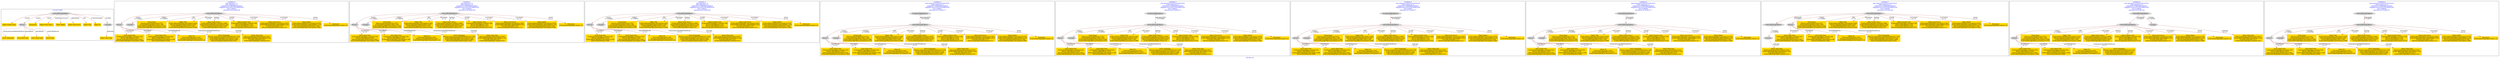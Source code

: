 digraph n0 {
fontcolor="blue"
remincross="true"
label="s02-dma.csv"
subgraph cluster_0 {
label="1-correct model"
n2[style="filled",color="white",fillcolor="lightgray",label="CulturalHeritageObject1"];
n3[shape="plaintext",style="filled",fillcolor="gold",label="Object Earliest Date"];
n4[style="filled",color="white",fillcolor="lightgray",label="Person1"];
n5[shape="plaintext",style="filled",fillcolor="gold",label="dimensions"];
n6[shape="plaintext",style="filled",fillcolor="gold",label="Object Facet Value 1"];
n7[shape="plaintext",style="filled",fillcolor="gold",label="Object Rights"];
n8[shape="plaintext",style="filled",fillcolor="gold",label="Object Link Source"];
n9[shape="plaintext",style="filled",fillcolor="gold",label="Object Title"];
n10[shape="plaintext",style="filled",fillcolor="gold",label="Object ID"];
n11[style="filled",color="white",fillcolor="lightgray",label="Concept2"];
n12[shape="plaintext",style="filled",fillcolor="gold",label="Artist Nationality"];
n13[shape="plaintext",style="filled",fillcolor="gold",label="Artist Birth Date"];
n14[shape="plaintext",style="filled",fillcolor="gold",label="Artist Death Date"];
n15[shape="plaintext",style="filled",fillcolor="gold",label="Artist Name"];
n16[shape="plaintext",style="filled",fillcolor="gold",label="Object Work Type"];
}
subgraph cluster_1 {
label="candidate 0\nlink coherence:1.0\nnode coherence:1.0\nconfidence:0.5188343901848432\nmapping score:0.6312781300616144\ncost:13.99222\n-precision:0.64-recall:0.64"
n18[style="filled",color="white",fillcolor="lightgray",label="CulturalHeritageObject1"];
n19[style="filled",color="white",fillcolor="lightgray",label="Person1"];
n20[style="filled",color="white",fillcolor="lightgray",label="Concept1"];
n21[shape="plaintext",style="filled",fillcolor="gold",label="Artist Name\n[Person,nameOfThePerson,0.575]\n[CulturalHeritageObject,title,0.186]\n[CulturalHeritageObject,description,0.166]\n[CulturalHeritageObject,provenance,0.072]"];
n22[shape="plaintext",style="filled",fillcolor="gold",label="Artist Death Date\n[CulturalHeritageObject,created,0.418]\n[Person,dateOfDeath,0.403]\n[Person,biographicalInformation,0.091]\n[CulturalHeritageObject,description,0.088]"];
n23[shape="plaintext",style="filled",fillcolor="gold",label="Object Title\n[CulturalHeritageObject,description,0.445]\n[Person,biographicalInformation,0.322]\n[CulturalHeritageObject,title,0.164]\n[CulturalHeritageObject,provenance,0.069]"];
n24[shape="plaintext",style="filled",fillcolor="gold",label="Object Facet Value 1\n[CulturalHeritageObject,medium,0.869]\n[CulturalHeritageObject,description,0.124]\n[Person,biographicalInformation,0.007]\n[CulturalHeritageObject,extent,0.0]"];
n25[shape="plaintext",style="filled",fillcolor="gold",label="Object Work Type\n[Person,biographicalInformation,0.657]\n[CulturalHeritageObject,description,0.322]\n[Concept,prefLabel,0.011]\n[CulturalHeritageObject,medium,0.01]"];
n26[shape="plaintext",style="filled",fillcolor="gold",label="Object Earliest Date\n[CulturalHeritageObject,created,0.706]\n[Person,dateOfBirth,0.147]\n[Person,dateOfDeath,0.076]\n[Person,biographicalInformation,0.072]"];
n27[shape="plaintext",style="filled",fillcolor="gold",label="Object Link Source\n[CulturalHeritageObject,provenance,0.561]\n[CulturalHeritageObject,rightsHolder,0.201]\n[Concept,prefLabel,0.127]\n[Person,biographicalInformation,0.11]"];
n28[shape="plaintext",style="filled",fillcolor="gold",label="Artist Birth Date\n[CulturalHeritageObject,created,0.54]\n[Person,dateOfBirth,0.214]\n[CulturalHeritageObject,description,0.149]\n[Person,dateOfDeath,0.096]"];
n29[shape="plaintext",style="filled",fillcolor="gold",label="Object Rights\n[CulturalHeritageObject,provenance,0.679]\n[CulturalHeritageObject,rightsHolder,0.124]\n[Person,biographicalInformation,0.108]\n[CulturalHeritageObject,description,0.089]"];
n30[shape="plaintext",style="filled",fillcolor="gold",label="dimensions\n[CulturalHeritageObject,extent,1.0]"];
n31[shape="plaintext",style="filled",fillcolor="gold",label="Object ID\n[Document,classLink,0.425]\n[Person,nameOfThePerson,0.425]\n[CulturalHeritageObject,description,0.15]"];
n32[shape="plaintext",style="filled",fillcolor="gold",label="Artist Nationality\n[Person,countryAssociatedWithThePerson,0.726]\n[CulturalHeritageObject,provenance,0.114]\n[CulturalHeritageObject,description,0.096]\n[Person,biographicalInformation,0.063]"];
}
subgraph cluster_2 {
label="candidate 1\nlink coherence:1.0\nnode coherence:1.0\nconfidence:0.5188343901848432\nmapping score:0.6312781300616144\ncost:13.99226\n-precision:0.64-recall:0.64"
n34[style="filled",color="white",fillcolor="lightgray",label="CulturalHeritageObject1"];
n35[style="filled",color="white",fillcolor="lightgray",label="Person1"];
n36[style="filled",color="white",fillcolor="lightgray",label="Concept2"];
n37[shape="plaintext",style="filled",fillcolor="gold",label="Artist Name\n[Person,nameOfThePerson,0.575]\n[CulturalHeritageObject,title,0.186]\n[CulturalHeritageObject,description,0.166]\n[CulturalHeritageObject,provenance,0.072]"];
n38[shape="plaintext",style="filled",fillcolor="gold",label="Artist Death Date\n[CulturalHeritageObject,created,0.418]\n[Person,dateOfDeath,0.403]\n[Person,biographicalInformation,0.091]\n[CulturalHeritageObject,description,0.088]"];
n39[shape="plaintext",style="filled",fillcolor="gold",label="Object Title\n[CulturalHeritageObject,description,0.445]\n[Person,biographicalInformation,0.322]\n[CulturalHeritageObject,title,0.164]\n[CulturalHeritageObject,provenance,0.069]"];
n40[shape="plaintext",style="filled",fillcolor="gold",label="Object Facet Value 1\n[CulturalHeritageObject,medium,0.869]\n[CulturalHeritageObject,description,0.124]\n[Person,biographicalInformation,0.007]\n[CulturalHeritageObject,extent,0.0]"];
n41[shape="plaintext",style="filled",fillcolor="gold",label="Object Work Type\n[Person,biographicalInformation,0.657]\n[CulturalHeritageObject,description,0.322]\n[Concept,prefLabel,0.011]\n[CulturalHeritageObject,medium,0.01]"];
n42[shape="plaintext",style="filled",fillcolor="gold",label="Object Earliest Date\n[CulturalHeritageObject,created,0.706]\n[Person,dateOfBirth,0.147]\n[Person,dateOfDeath,0.076]\n[Person,biographicalInformation,0.072]"];
n43[shape="plaintext",style="filled",fillcolor="gold",label="Object Link Source\n[CulturalHeritageObject,provenance,0.561]\n[CulturalHeritageObject,rightsHolder,0.201]\n[Concept,prefLabel,0.127]\n[Person,biographicalInformation,0.11]"];
n44[shape="plaintext",style="filled",fillcolor="gold",label="Artist Birth Date\n[CulturalHeritageObject,created,0.54]\n[Person,dateOfBirth,0.214]\n[CulturalHeritageObject,description,0.149]\n[Person,dateOfDeath,0.096]"];
n45[shape="plaintext",style="filled",fillcolor="gold",label="Object Rights\n[CulturalHeritageObject,provenance,0.679]\n[CulturalHeritageObject,rightsHolder,0.124]\n[Person,biographicalInformation,0.108]\n[CulturalHeritageObject,description,0.089]"];
n46[shape="plaintext",style="filled",fillcolor="gold",label="dimensions\n[CulturalHeritageObject,extent,1.0]"];
n47[shape="plaintext",style="filled",fillcolor="gold",label="Object ID\n[Document,classLink,0.425]\n[Person,nameOfThePerson,0.425]\n[CulturalHeritageObject,description,0.15]"];
n48[shape="plaintext",style="filled",fillcolor="gold",label="Artist Nationality\n[Person,countryAssociatedWithThePerson,0.726]\n[CulturalHeritageObject,provenance,0.114]\n[CulturalHeritageObject,description,0.096]\n[Person,biographicalInformation,0.063]"];
}
subgraph cluster_3 {
label="candidate 2\nlink coherence:1.0\nnode coherence:1.0\nconfidence:0.5188343901848432\nmapping score:0.6312781300616144\ncost:13.99231\n-precision:0.64-recall:0.64"
n50[style="filled",color="white",fillcolor="lightgray",label="CulturalHeritageObject1"];
n51[style="filled",color="white",fillcolor="lightgray",label="Person2"];
n52[style="filled",color="white",fillcolor="lightgray",label="Concept1"];
n53[shape="plaintext",style="filled",fillcolor="gold",label="Artist Name\n[Person,nameOfThePerson,0.575]\n[CulturalHeritageObject,title,0.186]\n[CulturalHeritageObject,description,0.166]\n[CulturalHeritageObject,provenance,0.072]"];
n54[shape="plaintext",style="filled",fillcolor="gold",label="Object Title\n[CulturalHeritageObject,description,0.445]\n[Person,biographicalInformation,0.322]\n[CulturalHeritageObject,title,0.164]\n[CulturalHeritageObject,provenance,0.069]"];
n55[shape="plaintext",style="filled",fillcolor="gold",label="Object Facet Value 1\n[CulturalHeritageObject,medium,0.869]\n[CulturalHeritageObject,description,0.124]\n[Person,biographicalInformation,0.007]\n[CulturalHeritageObject,extent,0.0]"];
n56[shape="plaintext",style="filled",fillcolor="gold",label="Object Work Type\n[Person,biographicalInformation,0.657]\n[CulturalHeritageObject,description,0.322]\n[Concept,prefLabel,0.011]\n[CulturalHeritageObject,medium,0.01]"];
n57[shape="plaintext",style="filled",fillcolor="gold",label="Object Earliest Date\n[CulturalHeritageObject,created,0.706]\n[Person,dateOfBirth,0.147]\n[Person,dateOfDeath,0.076]\n[Person,biographicalInformation,0.072]"];
n58[shape="plaintext",style="filled",fillcolor="gold",label="Object Link Source\n[CulturalHeritageObject,provenance,0.561]\n[CulturalHeritageObject,rightsHolder,0.201]\n[Concept,prefLabel,0.127]\n[Person,biographicalInformation,0.11]"];
n59[shape="plaintext",style="filled",fillcolor="gold",label="Artist Birth Date\n[CulturalHeritageObject,created,0.54]\n[Person,dateOfBirth,0.214]\n[CulturalHeritageObject,description,0.149]\n[Person,dateOfDeath,0.096]"];
n60[shape="plaintext",style="filled",fillcolor="gold",label="Object Rights\n[CulturalHeritageObject,provenance,0.679]\n[CulturalHeritageObject,rightsHolder,0.124]\n[Person,biographicalInformation,0.108]\n[CulturalHeritageObject,description,0.089]"];
n61[shape="plaintext",style="filled",fillcolor="gold",label="Artist Death Date\n[CulturalHeritageObject,created,0.418]\n[Person,dateOfDeath,0.403]\n[Person,biographicalInformation,0.091]\n[CulturalHeritageObject,description,0.088]"];
n62[shape="plaintext",style="filled",fillcolor="gold",label="dimensions\n[CulturalHeritageObject,extent,1.0]"];
n63[shape="plaintext",style="filled",fillcolor="gold",label="Object ID\n[Document,classLink,0.425]\n[Person,nameOfThePerson,0.425]\n[CulturalHeritageObject,description,0.15]"];
n64[shape="plaintext",style="filled",fillcolor="gold",label="Artist Nationality\n[Person,countryAssociatedWithThePerson,0.726]\n[CulturalHeritageObject,provenance,0.114]\n[CulturalHeritageObject,description,0.096]\n[Person,biographicalInformation,0.063]"];
}
subgraph cluster_4 {
label="candidate 3\nlink coherence:0.9333333333333333\nnode coherence:1.0\nconfidence:0.5188343901848432\nmapping score:0.6312781300616144\ncost:14.98021\n-precision:0.67-recall:0.71"
n66[style="filled",color="white",fillcolor="lightgray",label="CulturalHeritageObject1"];
n67[style="filled",color="white",fillcolor="lightgray",label="Person1"];
n68[style="filled",color="white",fillcolor="lightgray",label="Concept1"];
n69[style="filled",color="white",fillcolor="lightgray",label="EuropeanaAggregation1"];
n70[shape="plaintext",style="filled",fillcolor="gold",label="Artist Name\n[Person,nameOfThePerson,0.575]\n[CulturalHeritageObject,title,0.186]\n[CulturalHeritageObject,description,0.166]\n[CulturalHeritageObject,provenance,0.072]"];
n71[shape="plaintext",style="filled",fillcolor="gold",label="Artist Death Date\n[CulturalHeritageObject,created,0.418]\n[Person,dateOfDeath,0.403]\n[Person,biographicalInformation,0.091]\n[CulturalHeritageObject,description,0.088]"];
n72[shape="plaintext",style="filled",fillcolor="gold",label="Object Title\n[CulturalHeritageObject,description,0.445]\n[Person,biographicalInformation,0.322]\n[CulturalHeritageObject,title,0.164]\n[CulturalHeritageObject,provenance,0.069]"];
n73[shape="plaintext",style="filled",fillcolor="gold",label="Object Facet Value 1\n[CulturalHeritageObject,medium,0.869]\n[CulturalHeritageObject,description,0.124]\n[Person,biographicalInformation,0.007]\n[CulturalHeritageObject,extent,0.0]"];
n74[shape="plaintext",style="filled",fillcolor="gold",label="Object Work Type\n[Person,biographicalInformation,0.657]\n[CulturalHeritageObject,description,0.322]\n[Concept,prefLabel,0.011]\n[CulturalHeritageObject,medium,0.01]"];
n75[shape="plaintext",style="filled",fillcolor="gold",label="Object Earliest Date\n[CulturalHeritageObject,created,0.706]\n[Person,dateOfBirth,0.147]\n[Person,dateOfDeath,0.076]\n[Person,biographicalInformation,0.072]"];
n76[shape="plaintext",style="filled",fillcolor="gold",label="Object Link Source\n[CulturalHeritageObject,provenance,0.561]\n[CulturalHeritageObject,rightsHolder,0.201]\n[Concept,prefLabel,0.127]\n[Person,biographicalInformation,0.11]"];
n77[shape="plaintext",style="filled",fillcolor="gold",label="Artist Birth Date\n[CulturalHeritageObject,created,0.54]\n[Person,dateOfBirth,0.214]\n[CulturalHeritageObject,description,0.149]\n[Person,dateOfDeath,0.096]"];
n78[shape="plaintext",style="filled",fillcolor="gold",label="Object Rights\n[CulturalHeritageObject,provenance,0.679]\n[CulturalHeritageObject,rightsHolder,0.124]\n[Person,biographicalInformation,0.108]\n[CulturalHeritageObject,description,0.089]"];
n79[shape="plaintext",style="filled",fillcolor="gold",label="dimensions\n[CulturalHeritageObject,extent,1.0]"];
n80[shape="plaintext",style="filled",fillcolor="gold",label="Object ID\n[Document,classLink,0.425]\n[Person,nameOfThePerson,0.425]\n[CulturalHeritageObject,description,0.15]"];
n81[shape="plaintext",style="filled",fillcolor="gold",label="Artist Nationality\n[Person,countryAssociatedWithThePerson,0.726]\n[CulturalHeritageObject,provenance,0.114]\n[CulturalHeritageObject,description,0.096]\n[Person,biographicalInformation,0.063]"];
}
subgraph cluster_5 {
label="candidate 4\nlink coherence:0.9333333333333333\nnode coherence:1.0\nconfidence:0.5188343901848432\nmapping score:0.6312781300616144\ncost:14.98021\n-precision:0.67-recall:0.71"
n83[style="filled",color="white",fillcolor="lightgray",label="CulturalHeritageObject1"];
n84[style="filled",color="white",fillcolor="lightgray",label="Person1"];
n85[style="filled",color="white",fillcolor="lightgray",label="Concept2"];
n86[style="filled",color="white",fillcolor="lightgray",label="EuropeanaAggregation1"];
n87[shape="plaintext",style="filled",fillcolor="gold",label="Artist Name\n[Person,nameOfThePerson,0.575]\n[CulturalHeritageObject,title,0.186]\n[CulturalHeritageObject,description,0.166]\n[CulturalHeritageObject,provenance,0.072]"];
n88[shape="plaintext",style="filled",fillcolor="gold",label="Artist Death Date\n[CulturalHeritageObject,created,0.418]\n[Person,dateOfDeath,0.403]\n[Person,biographicalInformation,0.091]\n[CulturalHeritageObject,description,0.088]"];
n89[shape="plaintext",style="filled",fillcolor="gold",label="Object Title\n[CulturalHeritageObject,description,0.445]\n[Person,biographicalInformation,0.322]\n[CulturalHeritageObject,title,0.164]\n[CulturalHeritageObject,provenance,0.069]"];
n90[shape="plaintext",style="filled",fillcolor="gold",label="Object Facet Value 1\n[CulturalHeritageObject,medium,0.869]\n[CulturalHeritageObject,description,0.124]\n[Person,biographicalInformation,0.007]\n[CulturalHeritageObject,extent,0.0]"];
n91[shape="plaintext",style="filled",fillcolor="gold",label="Object Work Type\n[Person,biographicalInformation,0.657]\n[CulturalHeritageObject,description,0.322]\n[Concept,prefLabel,0.011]\n[CulturalHeritageObject,medium,0.01]"];
n92[shape="plaintext",style="filled",fillcolor="gold",label="Object Earliest Date\n[CulturalHeritageObject,created,0.706]\n[Person,dateOfBirth,0.147]\n[Person,dateOfDeath,0.076]\n[Person,biographicalInformation,0.072]"];
n93[shape="plaintext",style="filled",fillcolor="gold",label="Object Link Source\n[CulturalHeritageObject,provenance,0.561]\n[CulturalHeritageObject,rightsHolder,0.201]\n[Concept,prefLabel,0.127]\n[Person,biographicalInformation,0.11]"];
n94[shape="plaintext",style="filled",fillcolor="gold",label="Artist Birth Date\n[CulturalHeritageObject,created,0.54]\n[Person,dateOfBirth,0.214]\n[CulturalHeritageObject,description,0.149]\n[Person,dateOfDeath,0.096]"];
n95[shape="plaintext",style="filled",fillcolor="gold",label="Object Rights\n[CulturalHeritageObject,provenance,0.679]\n[CulturalHeritageObject,rightsHolder,0.124]\n[Person,biographicalInformation,0.108]\n[CulturalHeritageObject,description,0.089]"];
n96[shape="plaintext",style="filled",fillcolor="gold",label="dimensions\n[CulturalHeritageObject,extent,1.0]"];
n97[shape="plaintext",style="filled",fillcolor="gold",label="Object ID\n[Document,classLink,0.425]\n[Person,nameOfThePerson,0.425]\n[CulturalHeritageObject,description,0.15]"];
n98[shape="plaintext",style="filled",fillcolor="gold",label="Artist Nationality\n[Person,countryAssociatedWithThePerson,0.726]\n[CulturalHeritageObject,provenance,0.114]\n[CulturalHeritageObject,description,0.096]\n[Person,biographicalInformation,0.063]"];
}
subgraph cluster_6 {
label="candidate 5\nlink coherence:0.9333333333333333\nnode coherence:1.0\nconfidence:0.5188343901848432\nmapping score:0.6312781300616144\ncost:14.9803\n-precision:0.67-recall:0.71"
n100[style="filled",color="white",fillcolor="lightgray",label="CulturalHeritageObject1"];
n101[style="filled",color="white",fillcolor="lightgray",label="Person2"];
n102[style="filled",color="white",fillcolor="lightgray",label="Concept1"];
n103[style="filled",color="white",fillcolor="lightgray",label="EuropeanaAggregation1"];
n104[shape="plaintext",style="filled",fillcolor="gold",label="Artist Name\n[Person,nameOfThePerson,0.575]\n[CulturalHeritageObject,title,0.186]\n[CulturalHeritageObject,description,0.166]\n[CulturalHeritageObject,provenance,0.072]"];
n105[shape="plaintext",style="filled",fillcolor="gold",label="Object Title\n[CulturalHeritageObject,description,0.445]\n[Person,biographicalInformation,0.322]\n[CulturalHeritageObject,title,0.164]\n[CulturalHeritageObject,provenance,0.069]"];
n106[shape="plaintext",style="filled",fillcolor="gold",label="Object Facet Value 1\n[CulturalHeritageObject,medium,0.869]\n[CulturalHeritageObject,description,0.124]\n[Person,biographicalInformation,0.007]\n[CulturalHeritageObject,extent,0.0]"];
n107[shape="plaintext",style="filled",fillcolor="gold",label="Object Work Type\n[Person,biographicalInformation,0.657]\n[CulturalHeritageObject,description,0.322]\n[Concept,prefLabel,0.011]\n[CulturalHeritageObject,medium,0.01]"];
n108[shape="plaintext",style="filled",fillcolor="gold",label="Object Earliest Date\n[CulturalHeritageObject,created,0.706]\n[Person,dateOfBirth,0.147]\n[Person,dateOfDeath,0.076]\n[Person,biographicalInformation,0.072]"];
n109[shape="plaintext",style="filled",fillcolor="gold",label="Object Link Source\n[CulturalHeritageObject,provenance,0.561]\n[CulturalHeritageObject,rightsHolder,0.201]\n[Concept,prefLabel,0.127]\n[Person,biographicalInformation,0.11]"];
n110[shape="plaintext",style="filled",fillcolor="gold",label="Artist Birth Date\n[CulturalHeritageObject,created,0.54]\n[Person,dateOfBirth,0.214]\n[CulturalHeritageObject,description,0.149]\n[Person,dateOfDeath,0.096]"];
n111[shape="plaintext",style="filled",fillcolor="gold",label="Object Rights\n[CulturalHeritageObject,provenance,0.679]\n[CulturalHeritageObject,rightsHolder,0.124]\n[Person,biographicalInformation,0.108]\n[CulturalHeritageObject,description,0.089]"];
n112[shape="plaintext",style="filled",fillcolor="gold",label="Artist Death Date\n[CulturalHeritageObject,created,0.418]\n[Person,dateOfDeath,0.403]\n[Person,biographicalInformation,0.091]\n[CulturalHeritageObject,description,0.088]"];
n113[shape="plaintext",style="filled",fillcolor="gold",label="dimensions\n[CulturalHeritageObject,extent,1.0]"];
n114[shape="plaintext",style="filled",fillcolor="gold",label="Object ID\n[Document,classLink,0.425]\n[Person,nameOfThePerson,0.425]\n[CulturalHeritageObject,description,0.15]"];
n115[shape="plaintext",style="filled",fillcolor="gold",label="Artist Nationality\n[Person,countryAssociatedWithThePerson,0.726]\n[CulturalHeritageObject,provenance,0.114]\n[CulturalHeritageObject,description,0.096]\n[Person,biographicalInformation,0.063]"];
}
subgraph cluster_7 {
label="candidate 6\nlink coherence:0.9333333333333333\nnode coherence:1.0\nconfidence:0.5188343901848432\nmapping score:0.6312781300616144\ncost:14.98209\n-precision:0.67-recall:0.71"
n117[style="filled",color="white",fillcolor="lightgray",label="CulturalHeritageObject1"];
n118[style="filled",color="white",fillcolor="lightgray",label="Person1"];
n119[style="filled",color="white",fillcolor="lightgray",label="Concept1"];
n120[style="filled",color="white",fillcolor="lightgray",label="CulturalHeritageObject2"];
n121[shape="plaintext",style="filled",fillcolor="gold",label="Artist Name\n[Person,nameOfThePerson,0.575]\n[CulturalHeritageObject,title,0.186]\n[CulturalHeritageObject,description,0.166]\n[CulturalHeritageObject,provenance,0.072]"];
n122[shape="plaintext",style="filled",fillcolor="gold",label="Artist Death Date\n[CulturalHeritageObject,created,0.418]\n[Person,dateOfDeath,0.403]\n[Person,biographicalInformation,0.091]\n[CulturalHeritageObject,description,0.088]"];
n123[shape="plaintext",style="filled",fillcolor="gold",label="Object Title\n[CulturalHeritageObject,description,0.445]\n[Person,biographicalInformation,0.322]\n[CulturalHeritageObject,title,0.164]\n[CulturalHeritageObject,provenance,0.069]"];
n124[shape="plaintext",style="filled",fillcolor="gold",label="Object Facet Value 1\n[CulturalHeritageObject,medium,0.869]\n[CulturalHeritageObject,description,0.124]\n[Person,biographicalInformation,0.007]\n[CulturalHeritageObject,extent,0.0]"];
n125[shape="plaintext",style="filled",fillcolor="gold",label="Object Work Type\n[Person,biographicalInformation,0.657]\n[CulturalHeritageObject,description,0.322]\n[Concept,prefLabel,0.011]\n[CulturalHeritageObject,medium,0.01]"];
n126[shape="plaintext",style="filled",fillcolor="gold",label="Object Earliest Date\n[CulturalHeritageObject,created,0.706]\n[Person,dateOfBirth,0.147]\n[Person,dateOfDeath,0.076]\n[Person,biographicalInformation,0.072]"];
n127[shape="plaintext",style="filled",fillcolor="gold",label="Object Link Source\n[CulturalHeritageObject,provenance,0.561]\n[CulturalHeritageObject,rightsHolder,0.201]\n[Concept,prefLabel,0.127]\n[Person,biographicalInformation,0.11]"];
n128[shape="plaintext",style="filled",fillcolor="gold",label="Artist Birth Date\n[CulturalHeritageObject,created,0.54]\n[Person,dateOfBirth,0.214]\n[CulturalHeritageObject,description,0.149]\n[Person,dateOfDeath,0.096]"];
n129[shape="plaintext",style="filled",fillcolor="gold",label="Object Rights\n[CulturalHeritageObject,provenance,0.679]\n[CulturalHeritageObject,rightsHolder,0.124]\n[Person,biographicalInformation,0.108]\n[CulturalHeritageObject,description,0.089]"];
n130[shape="plaintext",style="filled",fillcolor="gold",label="dimensions\n[CulturalHeritageObject,extent,1.0]"];
n131[shape="plaintext",style="filled",fillcolor="gold",label="Object ID\n[Document,classLink,0.425]\n[Person,nameOfThePerson,0.425]\n[CulturalHeritageObject,description,0.15]"];
n132[shape="plaintext",style="filled",fillcolor="gold",label="Artist Nationality\n[Person,countryAssociatedWithThePerson,0.726]\n[CulturalHeritageObject,provenance,0.114]\n[CulturalHeritageObject,description,0.096]\n[Person,biographicalInformation,0.063]"];
}
subgraph cluster_8 {
label="candidate 7\nlink coherence:0.9333333333333333\nnode coherence:1.0\nconfidence:0.5188343901848432\nmapping score:0.6312781300616144\ncost:14.98209\n-precision:0.6-recall:0.64"
n134[style="filled",color="white",fillcolor="lightgray",label="CulturalHeritageObject1"];
n135[style="filled",color="white",fillcolor="lightgray",label="CulturalHeritageObject2"];
n136[style="filled",color="white",fillcolor="lightgray",label="Person1"];
n137[style="filled",color="white",fillcolor="lightgray",label="Concept1"];
n138[shape="plaintext",style="filled",fillcolor="gold",label="Artist Name\n[Person,nameOfThePerson,0.575]\n[CulturalHeritageObject,title,0.186]\n[CulturalHeritageObject,description,0.166]\n[CulturalHeritageObject,provenance,0.072]"];
n139[shape="plaintext",style="filled",fillcolor="gold",label="Artist Death Date\n[CulturalHeritageObject,created,0.418]\n[Person,dateOfDeath,0.403]\n[Person,biographicalInformation,0.091]\n[CulturalHeritageObject,description,0.088]"];
n140[shape="plaintext",style="filled",fillcolor="gold",label="Object Title\n[CulturalHeritageObject,description,0.445]\n[Person,biographicalInformation,0.322]\n[CulturalHeritageObject,title,0.164]\n[CulturalHeritageObject,provenance,0.069]"];
n141[shape="plaintext",style="filled",fillcolor="gold",label="Object Facet Value 1\n[CulturalHeritageObject,medium,0.869]\n[CulturalHeritageObject,description,0.124]\n[Person,biographicalInformation,0.007]\n[CulturalHeritageObject,extent,0.0]"];
n142[shape="plaintext",style="filled",fillcolor="gold",label="Object Work Type\n[Person,biographicalInformation,0.657]\n[CulturalHeritageObject,description,0.322]\n[Concept,prefLabel,0.011]\n[CulturalHeritageObject,medium,0.01]"];
n143[shape="plaintext",style="filled",fillcolor="gold",label="Object Earliest Date\n[CulturalHeritageObject,created,0.706]\n[Person,dateOfBirth,0.147]\n[Person,dateOfDeath,0.076]\n[Person,biographicalInformation,0.072]"];
n144[shape="plaintext",style="filled",fillcolor="gold",label="Object Link Source\n[CulturalHeritageObject,provenance,0.561]\n[CulturalHeritageObject,rightsHolder,0.201]\n[Concept,prefLabel,0.127]\n[Person,biographicalInformation,0.11]"];
n145[shape="plaintext",style="filled",fillcolor="gold",label="Artist Birth Date\n[CulturalHeritageObject,created,0.54]\n[Person,dateOfBirth,0.214]\n[CulturalHeritageObject,description,0.149]\n[Person,dateOfDeath,0.096]"];
n146[shape="plaintext",style="filled",fillcolor="gold",label="Object Rights\n[CulturalHeritageObject,provenance,0.679]\n[CulturalHeritageObject,rightsHolder,0.124]\n[Person,biographicalInformation,0.108]\n[CulturalHeritageObject,description,0.089]"];
n147[shape="plaintext",style="filled",fillcolor="gold",label="dimensions\n[CulturalHeritageObject,extent,1.0]"];
n148[shape="plaintext",style="filled",fillcolor="gold",label="Object ID\n[Document,classLink,0.425]\n[Person,nameOfThePerson,0.425]\n[CulturalHeritageObject,description,0.15]"];
n149[shape="plaintext",style="filled",fillcolor="gold",label="Artist Nationality\n[Person,countryAssociatedWithThePerson,0.726]\n[CulturalHeritageObject,provenance,0.114]\n[CulturalHeritageObject,description,0.096]\n[Person,biographicalInformation,0.063]"];
}
subgraph cluster_9 {
label="candidate 8\nlink coherence:0.9333333333333333\nnode coherence:1.0\nconfidence:0.5188343901848432\nmapping score:0.6312781300616144\ncost:14.98209\n-precision:0.6-recall:0.64"
n151[style="filled",color="white",fillcolor="lightgray",label="CulturalHeritageObject1"];
n152[style="filled",color="white",fillcolor="lightgray",label="Person1"];
n153[style="filled",color="white",fillcolor="lightgray",label="CulturalHeritageObject2"];
n154[style="filled",color="white",fillcolor="lightgray",label="Concept1"];
n155[shape="plaintext",style="filled",fillcolor="gold",label="Artist Name\n[Person,nameOfThePerson,0.575]\n[CulturalHeritageObject,title,0.186]\n[CulturalHeritageObject,description,0.166]\n[CulturalHeritageObject,provenance,0.072]"];
n156[shape="plaintext",style="filled",fillcolor="gold",label="Artist Death Date\n[CulturalHeritageObject,created,0.418]\n[Person,dateOfDeath,0.403]\n[Person,biographicalInformation,0.091]\n[CulturalHeritageObject,description,0.088]"];
n157[shape="plaintext",style="filled",fillcolor="gold",label="Object Title\n[CulturalHeritageObject,description,0.445]\n[Person,biographicalInformation,0.322]\n[CulturalHeritageObject,title,0.164]\n[CulturalHeritageObject,provenance,0.069]"];
n158[shape="plaintext",style="filled",fillcolor="gold",label="Object Facet Value 1\n[CulturalHeritageObject,medium,0.869]\n[CulturalHeritageObject,description,0.124]\n[Person,biographicalInformation,0.007]\n[CulturalHeritageObject,extent,0.0]"];
n159[shape="plaintext",style="filled",fillcolor="gold",label="Object Work Type\n[Person,biographicalInformation,0.657]\n[CulturalHeritageObject,description,0.322]\n[Concept,prefLabel,0.011]\n[CulturalHeritageObject,medium,0.01]"];
n160[shape="plaintext",style="filled",fillcolor="gold",label="Object Earliest Date\n[CulturalHeritageObject,created,0.706]\n[Person,dateOfBirth,0.147]\n[Person,dateOfDeath,0.076]\n[Person,biographicalInformation,0.072]"];
n161[shape="plaintext",style="filled",fillcolor="gold",label="Object Link Source\n[CulturalHeritageObject,provenance,0.561]\n[CulturalHeritageObject,rightsHolder,0.201]\n[Concept,prefLabel,0.127]\n[Person,biographicalInformation,0.11]"];
n162[shape="plaintext",style="filled",fillcolor="gold",label="Artist Birth Date\n[CulturalHeritageObject,created,0.54]\n[Person,dateOfBirth,0.214]\n[CulturalHeritageObject,description,0.149]\n[Person,dateOfDeath,0.096]"];
n163[shape="plaintext",style="filled",fillcolor="gold",label="Object Rights\n[CulturalHeritageObject,provenance,0.679]\n[CulturalHeritageObject,rightsHolder,0.124]\n[Person,biographicalInformation,0.108]\n[CulturalHeritageObject,description,0.089]"];
n164[shape="plaintext",style="filled",fillcolor="gold",label="dimensions\n[CulturalHeritageObject,extent,1.0]"];
n165[shape="plaintext",style="filled",fillcolor="gold",label="Object ID\n[Document,classLink,0.425]\n[Person,nameOfThePerson,0.425]\n[CulturalHeritageObject,description,0.15]"];
n166[shape="plaintext",style="filled",fillcolor="gold",label="Artist Nationality\n[Person,countryAssociatedWithThePerson,0.726]\n[CulturalHeritageObject,provenance,0.114]\n[CulturalHeritageObject,description,0.096]\n[Person,biographicalInformation,0.063]"];
}
subgraph cluster_10 {
label="candidate 9\nlink coherence:0.9333333333333333\nnode coherence:1.0\nconfidence:0.5188343901848432\nmapping score:0.6312781300616144\ncost:14.98209\n-precision:0.67-recall:0.71"
n168[style="filled",color="white",fillcolor="lightgray",label="CulturalHeritageObject1"];
n169[style="filled",color="white",fillcolor="lightgray",label="Person1"];
n170[style="filled",color="white",fillcolor="lightgray",label="Concept2"];
n171[style="filled",color="white",fillcolor="lightgray",label="CulturalHeritageObject2"];
n172[shape="plaintext",style="filled",fillcolor="gold",label="Artist Name\n[Person,nameOfThePerson,0.575]\n[CulturalHeritageObject,title,0.186]\n[CulturalHeritageObject,description,0.166]\n[CulturalHeritageObject,provenance,0.072]"];
n173[shape="plaintext",style="filled",fillcolor="gold",label="Artist Death Date\n[CulturalHeritageObject,created,0.418]\n[Person,dateOfDeath,0.403]\n[Person,biographicalInformation,0.091]\n[CulturalHeritageObject,description,0.088]"];
n174[shape="plaintext",style="filled",fillcolor="gold",label="Object Title\n[CulturalHeritageObject,description,0.445]\n[Person,biographicalInformation,0.322]\n[CulturalHeritageObject,title,0.164]\n[CulturalHeritageObject,provenance,0.069]"];
n175[shape="plaintext",style="filled",fillcolor="gold",label="Object Facet Value 1\n[CulturalHeritageObject,medium,0.869]\n[CulturalHeritageObject,description,0.124]\n[Person,biographicalInformation,0.007]\n[CulturalHeritageObject,extent,0.0]"];
n176[shape="plaintext",style="filled",fillcolor="gold",label="Object Work Type\n[Person,biographicalInformation,0.657]\n[CulturalHeritageObject,description,0.322]\n[Concept,prefLabel,0.011]\n[CulturalHeritageObject,medium,0.01]"];
n177[shape="plaintext",style="filled",fillcolor="gold",label="Object Earliest Date\n[CulturalHeritageObject,created,0.706]\n[Person,dateOfBirth,0.147]\n[Person,dateOfDeath,0.076]\n[Person,biographicalInformation,0.072]"];
n178[shape="plaintext",style="filled",fillcolor="gold",label="Object Link Source\n[CulturalHeritageObject,provenance,0.561]\n[CulturalHeritageObject,rightsHolder,0.201]\n[Concept,prefLabel,0.127]\n[Person,biographicalInformation,0.11]"];
n179[shape="plaintext",style="filled",fillcolor="gold",label="Artist Birth Date\n[CulturalHeritageObject,created,0.54]\n[Person,dateOfBirth,0.214]\n[CulturalHeritageObject,description,0.149]\n[Person,dateOfDeath,0.096]"];
n180[shape="plaintext",style="filled",fillcolor="gold",label="Object Rights\n[CulturalHeritageObject,provenance,0.679]\n[CulturalHeritageObject,rightsHolder,0.124]\n[Person,biographicalInformation,0.108]\n[CulturalHeritageObject,description,0.089]"];
n181[shape="plaintext",style="filled",fillcolor="gold",label="dimensions\n[CulturalHeritageObject,extent,1.0]"];
n182[shape="plaintext",style="filled",fillcolor="gold",label="Object ID\n[Document,classLink,0.425]\n[Person,nameOfThePerson,0.425]\n[CulturalHeritageObject,description,0.15]"];
n183[shape="plaintext",style="filled",fillcolor="gold",label="Artist Nationality\n[Person,countryAssociatedWithThePerson,0.726]\n[CulturalHeritageObject,provenance,0.114]\n[CulturalHeritageObject,description,0.096]\n[Person,biographicalInformation,0.063]"];
}
n2 -> n3[color="brown",fontcolor="black",label="created"]
n2 -> n4[color="brown",fontcolor="black",label="creator"]
n2 -> n5[color="brown",fontcolor="black",label="extent"]
n2 -> n6[color="brown",fontcolor="black",label="medium"]
n2 -> n7[color="brown",fontcolor="black",label="provenance"]
n2 -> n8[color="brown",fontcolor="black",label="rightsHolder"]
n2 -> n9[color="brown",fontcolor="black",label="title"]
n2 -> n10[color="brown",fontcolor="black",label="accessionNumber"]
n2 -> n11[color="brown",fontcolor="black",label="hasType"]
n4 -> n12[color="brown",fontcolor="black",label="countryAssociatedWithThePerson"]
n4 -> n13[color="brown",fontcolor="black",label="dateOfBirth"]
n4 -> n14[color="brown",fontcolor="black",label="dateOfDeath"]
n4 -> n15[color="brown",fontcolor="black",label="nameOfThePerson"]
n11 -> n16[color="brown",fontcolor="black",label="prefLabel"]
n18 -> n19[color="brown",fontcolor="black",label="creator\nw=0.99287"]
n18 -> n20[color="brown",fontcolor="black",label="subject\nw=0.99935"]
n18 -> n21[color="brown",fontcolor="black",label="title\nw=1.0"]
n19 -> n22[color="brown",fontcolor="black",label="dateOfDeath\nw=1.0"]
n18 -> n23[color="brown",fontcolor="black",label="description\nw=1.0"]
n18 -> n24[color="brown",fontcolor="black",label="medium\nw=1.0"]
n20 -> n25[color="brown",fontcolor="black",label="prefLabel\nw=1.0"]
n18 -> n26[color="brown",fontcolor="black",label="created\nw=1.0"]
n18 -> n27[color="brown",fontcolor="black",label="provenance\nw=1.0"]
n19 -> n28[color="brown",fontcolor="black",label="dateOfBirth\nw=1.0"]
n18 -> n29[color="brown",fontcolor="black",label="provenance\nw=1.0"]
n18 -> n30[color="brown",fontcolor="black",label="extent\nw=1.0"]
n19 -> n31[color="brown",fontcolor="black",label="nameOfThePerson\nw=1.0"]
n19 -> n32[color="brown",fontcolor="black",label="countryAssociatedWithThePerson\nw=1.0"]
n34 -> n35[color="brown",fontcolor="black",label="creator\nw=0.99287"]
n34 -> n36[color="brown",fontcolor="black",label="subject\nw=0.99939"]
n34 -> n37[color="brown",fontcolor="black",label="title\nw=1.0"]
n35 -> n38[color="brown",fontcolor="black",label="dateOfDeath\nw=1.0"]
n34 -> n39[color="brown",fontcolor="black",label="description\nw=1.0"]
n34 -> n40[color="brown",fontcolor="black",label="medium\nw=1.0"]
n36 -> n41[color="brown",fontcolor="black",label="prefLabel\nw=1.0"]
n34 -> n42[color="brown",fontcolor="black",label="created\nw=1.0"]
n34 -> n43[color="brown",fontcolor="black",label="provenance\nw=1.0"]
n35 -> n44[color="brown",fontcolor="black",label="dateOfBirth\nw=1.0"]
n34 -> n45[color="brown",fontcolor="black",label="provenance\nw=1.0"]
n34 -> n46[color="brown",fontcolor="black",label="extent\nw=1.0"]
n35 -> n47[color="brown",fontcolor="black",label="nameOfThePerson\nw=1.0"]
n35 -> n48[color="brown",fontcolor="black",label="countryAssociatedWithThePerson\nw=1.0"]
n50 -> n51[color="brown",fontcolor="black",label="creator\nw=0.99296"]
n50 -> n52[color="brown",fontcolor="black",label="subject\nw=0.99935"]
n50 -> n53[color="brown",fontcolor="black",label="title\nw=1.0"]
n50 -> n54[color="brown",fontcolor="black",label="description\nw=1.0"]
n50 -> n55[color="brown",fontcolor="black",label="medium\nw=1.0"]
n52 -> n56[color="brown",fontcolor="black",label="prefLabel\nw=1.0"]
n50 -> n57[color="brown",fontcolor="black",label="created\nw=1.0"]
n50 -> n58[color="brown",fontcolor="black",label="provenance\nw=1.0"]
n51 -> n59[color="brown",fontcolor="black",label="dateOfBirth\nw=1.0"]
n50 -> n60[color="brown",fontcolor="black",label="provenance\nw=1.0"]
n51 -> n61[color="brown",fontcolor="black",label="dateOfDeath\nw=1.0"]
n50 -> n62[color="brown",fontcolor="black",label="extent\nw=1.0"]
n51 -> n63[color="brown",fontcolor="black",label="nameOfThePerson\nw=1.0"]
n51 -> n64[color="brown",fontcolor="black",label="countryAssociatedWithThePerson\nw=1.0"]
n66 -> n67[color="brown",fontcolor="black",label="creator\nw=0.99287"]
n66 -> n68[color="brown",fontcolor="black",label="hasType\nw=0.99345"]
n69 -> n66[color="brown",fontcolor="black",label="aggregatedCHO\nw=0.99389"]
n66 -> n70[color="brown",fontcolor="black",label="title\nw=1.0"]
n67 -> n71[color="brown",fontcolor="black",label="dateOfDeath\nw=1.0"]
n66 -> n72[color="brown",fontcolor="black",label="description\nw=1.0"]
n66 -> n73[color="brown",fontcolor="black",label="medium\nw=1.0"]
n68 -> n74[color="brown",fontcolor="black",label="prefLabel\nw=1.0"]
n66 -> n75[color="brown",fontcolor="black",label="created\nw=1.0"]
n66 -> n76[color="brown",fontcolor="black",label="provenance\nw=1.0"]
n67 -> n77[color="brown",fontcolor="black",label="dateOfBirth\nw=1.0"]
n66 -> n78[color="brown",fontcolor="black",label="provenance\nw=1.0"]
n66 -> n79[color="brown",fontcolor="black",label="extent\nw=1.0"]
n67 -> n80[color="brown",fontcolor="black",label="nameOfThePerson\nw=1.0"]
n67 -> n81[color="brown",fontcolor="black",label="countryAssociatedWithThePerson\nw=1.0"]
n83 -> n84[color="brown",fontcolor="black",label="creator\nw=0.99287"]
n83 -> n85[color="brown",fontcolor="black",label="hasType\nw=0.99345"]
n86 -> n83[color="brown",fontcolor="black",label="aggregatedCHO\nw=0.99389"]
n83 -> n87[color="brown",fontcolor="black",label="title\nw=1.0"]
n84 -> n88[color="brown",fontcolor="black",label="dateOfDeath\nw=1.0"]
n83 -> n89[color="brown",fontcolor="black",label="description\nw=1.0"]
n83 -> n90[color="brown",fontcolor="black",label="medium\nw=1.0"]
n85 -> n91[color="brown",fontcolor="black",label="prefLabel\nw=1.0"]
n83 -> n92[color="brown",fontcolor="black",label="created\nw=1.0"]
n83 -> n93[color="brown",fontcolor="black",label="provenance\nw=1.0"]
n84 -> n94[color="brown",fontcolor="black",label="dateOfBirth\nw=1.0"]
n83 -> n95[color="brown",fontcolor="black",label="provenance\nw=1.0"]
n83 -> n96[color="brown",fontcolor="black",label="extent\nw=1.0"]
n84 -> n97[color="brown",fontcolor="black",label="nameOfThePerson\nw=1.0"]
n84 -> n98[color="brown",fontcolor="black",label="countryAssociatedWithThePerson\nw=1.0"]
n100 -> n101[color="brown",fontcolor="black",label="creator\nw=0.99296"]
n100 -> n102[color="brown",fontcolor="black",label="hasType\nw=0.99345"]
n103 -> n100[color="brown",fontcolor="black",label="aggregatedCHO\nw=0.99389"]
n100 -> n104[color="brown",fontcolor="black",label="title\nw=1.0"]
n100 -> n105[color="brown",fontcolor="black",label="description\nw=1.0"]
n100 -> n106[color="brown",fontcolor="black",label="medium\nw=1.0"]
n102 -> n107[color="brown",fontcolor="black",label="prefLabel\nw=1.0"]
n100 -> n108[color="brown",fontcolor="black",label="created\nw=1.0"]
n100 -> n109[color="brown",fontcolor="black",label="provenance\nw=1.0"]
n101 -> n110[color="brown",fontcolor="black",label="dateOfBirth\nw=1.0"]
n100 -> n111[color="brown",fontcolor="black",label="provenance\nw=1.0"]
n101 -> n112[color="brown",fontcolor="black",label="dateOfDeath\nw=1.0"]
n100 -> n113[color="brown",fontcolor="black",label="extent\nw=1.0"]
n101 -> n114[color="brown",fontcolor="black",label="nameOfThePerson\nw=1.0"]
n101 -> n115[color="brown",fontcolor="black",label="countryAssociatedWithThePerson\nw=1.0"]
n117 -> n118[color="brown",fontcolor="black",label="creator\nw=0.99287"]
n117 -> n119[color="brown",fontcolor="black",label="hasType\nw=0.99345"]
n120 -> n117[color="brown",fontcolor="black",label="isRelatedTo\nw=0.99577"]
n117 -> n121[color="brown",fontcolor="black",label="title\nw=1.0"]
n118 -> n122[color="brown",fontcolor="black",label="dateOfDeath\nw=1.0"]
n117 -> n123[color="brown",fontcolor="black",label="description\nw=1.0"]
n117 -> n124[color="brown",fontcolor="black",label="medium\nw=1.0"]
n119 -> n125[color="brown",fontcolor="black",label="prefLabel\nw=1.0"]
n117 -> n126[color="brown",fontcolor="black",label="created\nw=1.0"]
n117 -> n127[color="brown",fontcolor="black",label="provenance\nw=1.0"]
n118 -> n128[color="brown",fontcolor="black",label="dateOfBirth\nw=1.0"]
n117 -> n129[color="brown",fontcolor="black",label="provenance\nw=1.0"]
n117 -> n130[color="brown",fontcolor="black",label="extent\nw=1.0"]
n118 -> n131[color="brown",fontcolor="black",label="nameOfThePerson\nw=1.0"]
n118 -> n132[color="brown",fontcolor="black",label="countryAssociatedWithThePerson\nw=1.0"]
n134 -> n135[color="brown",fontcolor="black",label="isRelatedTo\nw=0.99577"]
n134 -> n136[color="brown",fontcolor="black",label="creator\nw=0.99287"]
n135 -> n137[color="brown",fontcolor="black",label="hasType\nw=0.99345"]
n134 -> n138[color="brown",fontcolor="black",label="title\nw=1.0"]
n136 -> n139[color="brown",fontcolor="black",label="dateOfDeath\nw=1.0"]
n134 -> n140[color="brown",fontcolor="black",label="description\nw=1.0"]
n134 -> n141[color="brown",fontcolor="black",label="medium\nw=1.0"]
n137 -> n142[color="brown",fontcolor="black",label="prefLabel\nw=1.0"]
n134 -> n143[color="brown",fontcolor="black",label="created\nw=1.0"]
n134 -> n144[color="brown",fontcolor="black",label="provenance\nw=1.0"]
n136 -> n145[color="brown",fontcolor="black",label="dateOfBirth\nw=1.0"]
n134 -> n146[color="brown",fontcolor="black",label="provenance\nw=1.0"]
n134 -> n147[color="brown",fontcolor="black",label="extent\nw=1.0"]
n136 -> n148[color="brown",fontcolor="black",label="nameOfThePerson\nw=1.0"]
n136 -> n149[color="brown",fontcolor="black",label="countryAssociatedWithThePerson\nw=1.0"]
n151 -> n152[color="brown",fontcolor="black",label="creator\nw=0.99287"]
n153 -> n151[color="brown",fontcolor="black",label="isRelatedTo\nw=0.99577"]
n153 -> n154[color="brown",fontcolor="black",label="hasType\nw=0.99345"]
n151 -> n155[color="brown",fontcolor="black",label="title\nw=1.0"]
n152 -> n156[color="brown",fontcolor="black",label="dateOfDeath\nw=1.0"]
n151 -> n157[color="brown",fontcolor="black",label="description\nw=1.0"]
n151 -> n158[color="brown",fontcolor="black",label="medium\nw=1.0"]
n154 -> n159[color="brown",fontcolor="black",label="prefLabel\nw=1.0"]
n151 -> n160[color="brown",fontcolor="black",label="created\nw=1.0"]
n151 -> n161[color="brown",fontcolor="black",label="provenance\nw=1.0"]
n152 -> n162[color="brown",fontcolor="black",label="dateOfBirth\nw=1.0"]
n151 -> n163[color="brown",fontcolor="black",label="provenance\nw=1.0"]
n151 -> n164[color="brown",fontcolor="black",label="extent\nw=1.0"]
n152 -> n165[color="brown",fontcolor="black",label="nameOfThePerson\nw=1.0"]
n152 -> n166[color="brown",fontcolor="black",label="countryAssociatedWithThePerson\nw=1.0"]
n168 -> n169[color="brown",fontcolor="black",label="creator\nw=0.99287"]
n168 -> n170[color="brown",fontcolor="black",label="hasType\nw=0.99345"]
n171 -> n168[color="brown",fontcolor="black",label="isRelatedTo\nw=0.99577"]
n168 -> n172[color="brown",fontcolor="black",label="title\nw=1.0"]
n169 -> n173[color="brown",fontcolor="black",label="dateOfDeath\nw=1.0"]
n168 -> n174[color="brown",fontcolor="black",label="description\nw=1.0"]
n168 -> n175[color="brown",fontcolor="black",label="medium\nw=1.0"]
n170 -> n176[color="brown",fontcolor="black",label="prefLabel\nw=1.0"]
n168 -> n177[color="brown",fontcolor="black",label="created\nw=1.0"]
n168 -> n178[color="brown",fontcolor="black",label="provenance\nw=1.0"]
n169 -> n179[color="brown",fontcolor="black",label="dateOfBirth\nw=1.0"]
n168 -> n180[color="brown",fontcolor="black",label="provenance\nw=1.0"]
n168 -> n181[color="brown",fontcolor="black",label="extent\nw=1.0"]
n169 -> n182[color="brown",fontcolor="black",label="nameOfThePerson\nw=1.0"]
n169 -> n183[color="brown",fontcolor="black",label="countryAssociatedWithThePerson\nw=1.0"]
}
